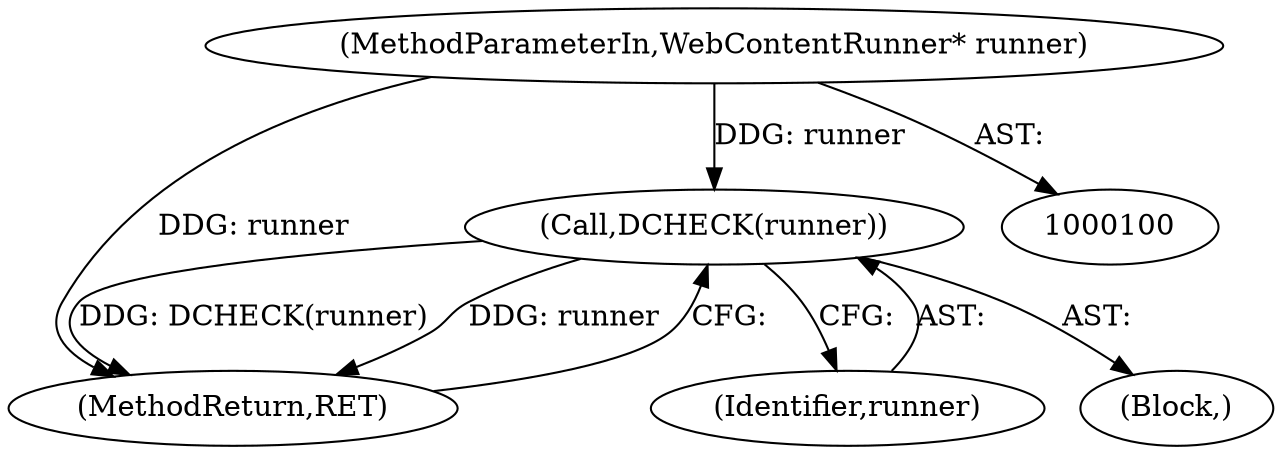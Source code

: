 digraph "0_Chrome_6a60f01228557982e6508c5919cc21fcfddf110b_0@pointer" {
"1000103" [label="(Call,DCHECK(runner))"];
"1000101" [label="(MethodParameterIn,WebContentRunner* runner)"];
"1000104" [label="(Identifier,runner)"];
"1000105" [label="(MethodReturn,RET)"];
"1000103" [label="(Call,DCHECK(runner))"];
"1000101" [label="(MethodParameterIn,WebContentRunner* runner)"];
"1000102" [label="(Block,)"];
"1000103" -> "1000102"  [label="AST: "];
"1000103" -> "1000104"  [label="CFG: "];
"1000104" -> "1000103"  [label="AST: "];
"1000105" -> "1000103"  [label="CFG: "];
"1000103" -> "1000105"  [label="DDG: DCHECK(runner)"];
"1000103" -> "1000105"  [label="DDG: runner"];
"1000101" -> "1000103"  [label="DDG: runner"];
"1000101" -> "1000100"  [label="AST: "];
"1000101" -> "1000105"  [label="DDG: runner"];
}
